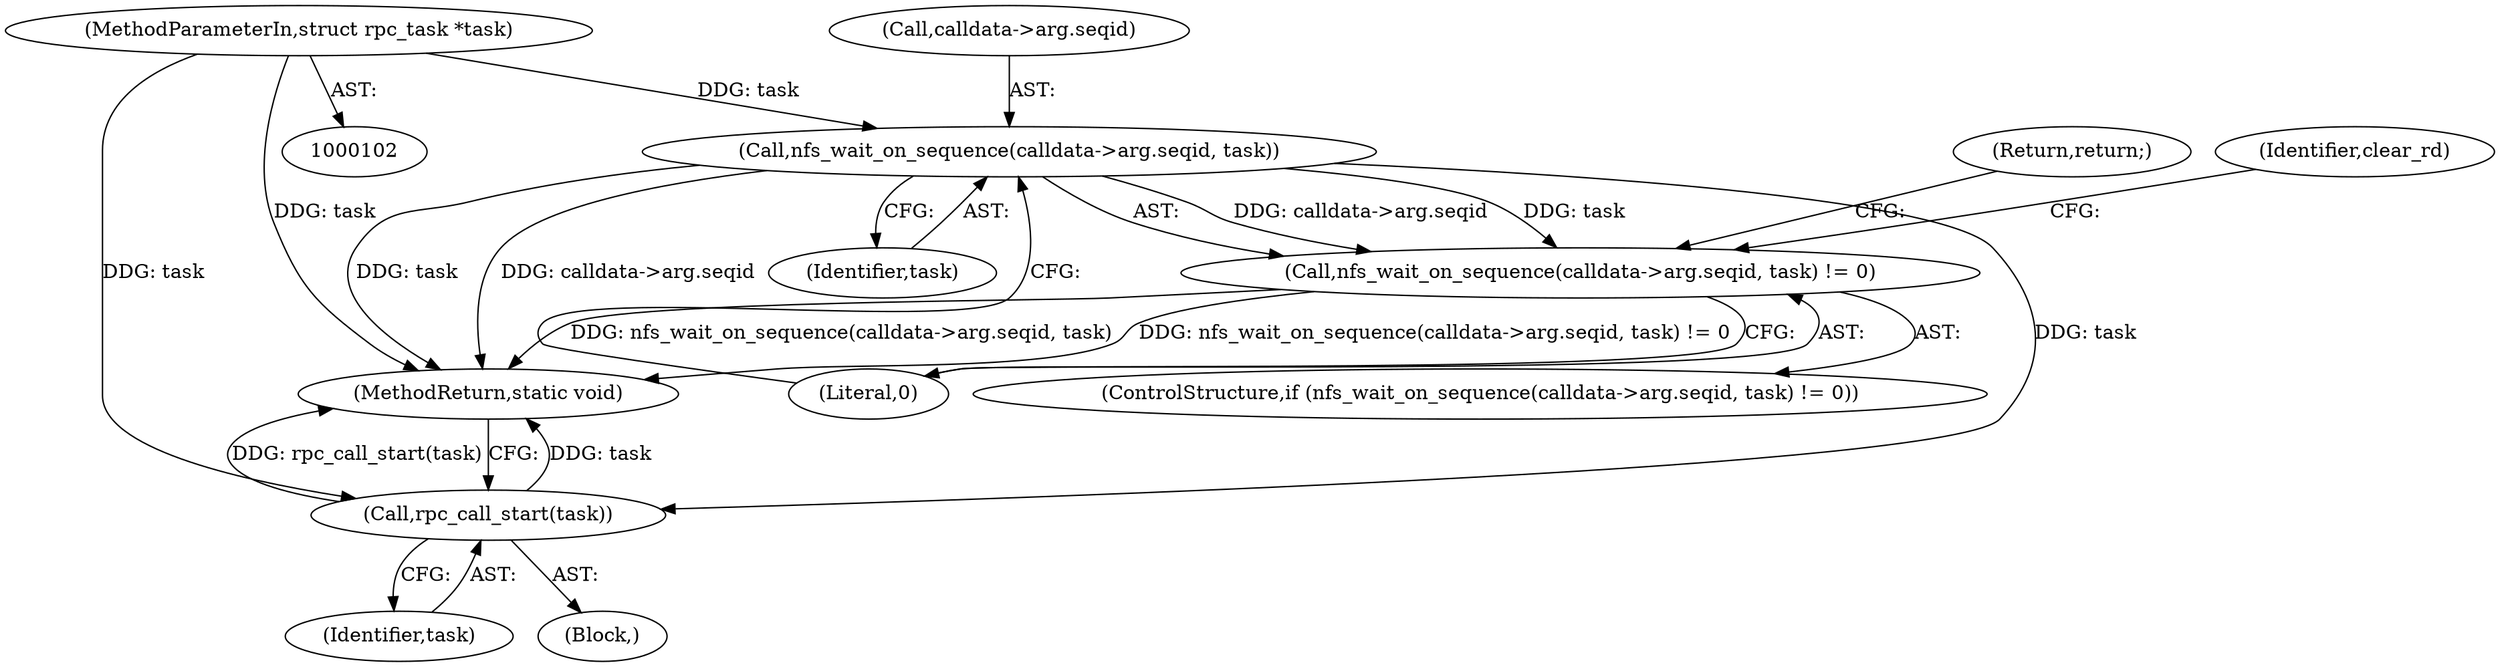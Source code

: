 digraph "0_linux_dc0b027dfadfcb8a5504f7d8052754bf8d501ab9_7@pointer" {
"1000121" [label="(Call,nfs_wait_on_sequence(calldata->arg.seqid, task))"];
"1000103" [label="(MethodParameterIn,struct rpc_task *task)"];
"1000120" [label="(Call,nfs_wait_on_sequence(calldata->arg.seqid, task) != 0)"];
"1000286" [label="(Call,rpc_call_start(task))"];
"1000129" [label="(Return,return;)"];
"1000122" [label="(Call,calldata->arg.seqid)"];
"1000119" [label="(ControlStructure,if (nfs_wait_on_sequence(calldata->arg.seqid, task) != 0))"];
"1000286" [label="(Call,rpc_call_start(task))"];
"1000288" [label="(MethodReturn,static void)"];
"1000128" [label="(Literal,0)"];
"1000127" [label="(Identifier,task)"];
"1000287" [label="(Identifier,task)"];
"1000105" [label="(Block,)"];
"1000103" [label="(MethodParameterIn,struct rpc_task *task)"];
"1000121" [label="(Call,nfs_wait_on_sequence(calldata->arg.seqid, task))"];
"1000120" [label="(Call,nfs_wait_on_sequence(calldata->arg.seqid, task) != 0)"];
"1000131" [label="(Identifier,clear_rd)"];
"1000121" -> "1000120"  [label="AST: "];
"1000121" -> "1000127"  [label="CFG: "];
"1000122" -> "1000121"  [label="AST: "];
"1000127" -> "1000121"  [label="AST: "];
"1000128" -> "1000121"  [label="CFG: "];
"1000121" -> "1000288"  [label="DDG: task"];
"1000121" -> "1000288"  [label="DDG: calldata->arg.seqid"];
"1000121" -> "1000120"  [label="DDG: calldata->arg.seqid"];
"1000121" -> "1000120"  [label="DDG: task"];
"1000103" -> "1000121"  [label="DDG: task"];
"1000121" -> "1000286"  [label="DDG: task"];
"1000103" -> "1000102"  [label="AST: "];
"1000103" -> "1000288"  [label="DDG: task"];
"1000103" -> "1000286"  [label="DDG: task"];
"1000120" -> "1000119"  [label="AST: "];
"1000120" -> "1000128"  [label="CFG: "];
"1000128" -> "1000120"  [label="AST: "];
"1000129" -> "1000120"  [label="CFG: "];
"1000131" -> "1000120"  [label="CFG: "];
"1000120" -> "1000288"  [label="DDG: nfs_wait_on_sequence(calldata->arg.seqid, task)"];
"1000120" -> "1000288"  [label="DDG: nfs_wait_on_sequence(calldata->arg.seqid, task) != 0"];
"1000286" -> "1000105"  [label="AST: "];
"1000286" -> "1000287"  [label="CFG: "];
"1000287" -> "1000286"  [label="AST: "];
"1000288" -> "1000286"  [label="CFG: "];
"1000286" -> "1000288"  [label="DDG: task"];
"1000286" -> "1000288"  [label="DDG: rpc_call_start(task)"];
}
